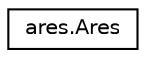 digraph "Graphical Class Hierarchy"
{
 // LATEX_PDF_SIZE
  edge [fontname="Helvetica",fontsize="10",labelfontname="Helvetica",labelfontsize="10"];
  node [fontname="Helvetica",fontsize="10",shape=record];
  rankdir="LR";
  Node0 [label="ares.Ares",height=0.2,width=0.4,color="black", fillcolor="white", style="filled",URL="$d5/dfa/classares_1_1Ares.html",tooltip=" "];
}

